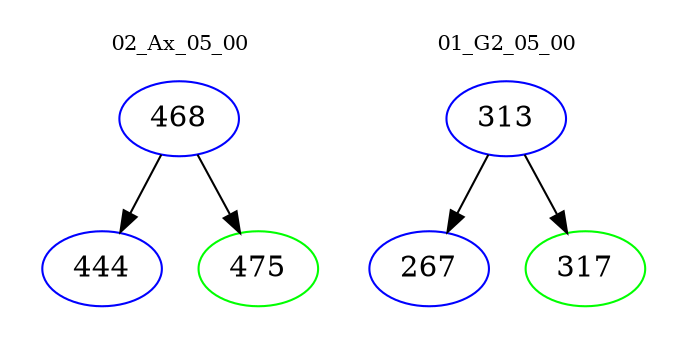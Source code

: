 digraph{
subgraph cluster_0 {
color = white
label = "02_Ax_05_00";
fontsize=10;
T0_468 [label="468", color="blue"]
T0_468 -> T0_444 [color="black"]
T0_444 [label="444", color="blue"]
T0_468 -> T0_475 [color="black"]
T0_475 [label="475", color="green"]
}
subgraph cluster_1 {
color = white
label = "01_G2_05_00";
fontsize=10;
T1_313 [label="313", color="blue"]
T1_313 -> T1_267 [color="black"]
T1_267 [label="267", color="blue"]
T1_313 -> T1_317 [color="black"]
T1_317 [label="317", color="green"]
}
}
